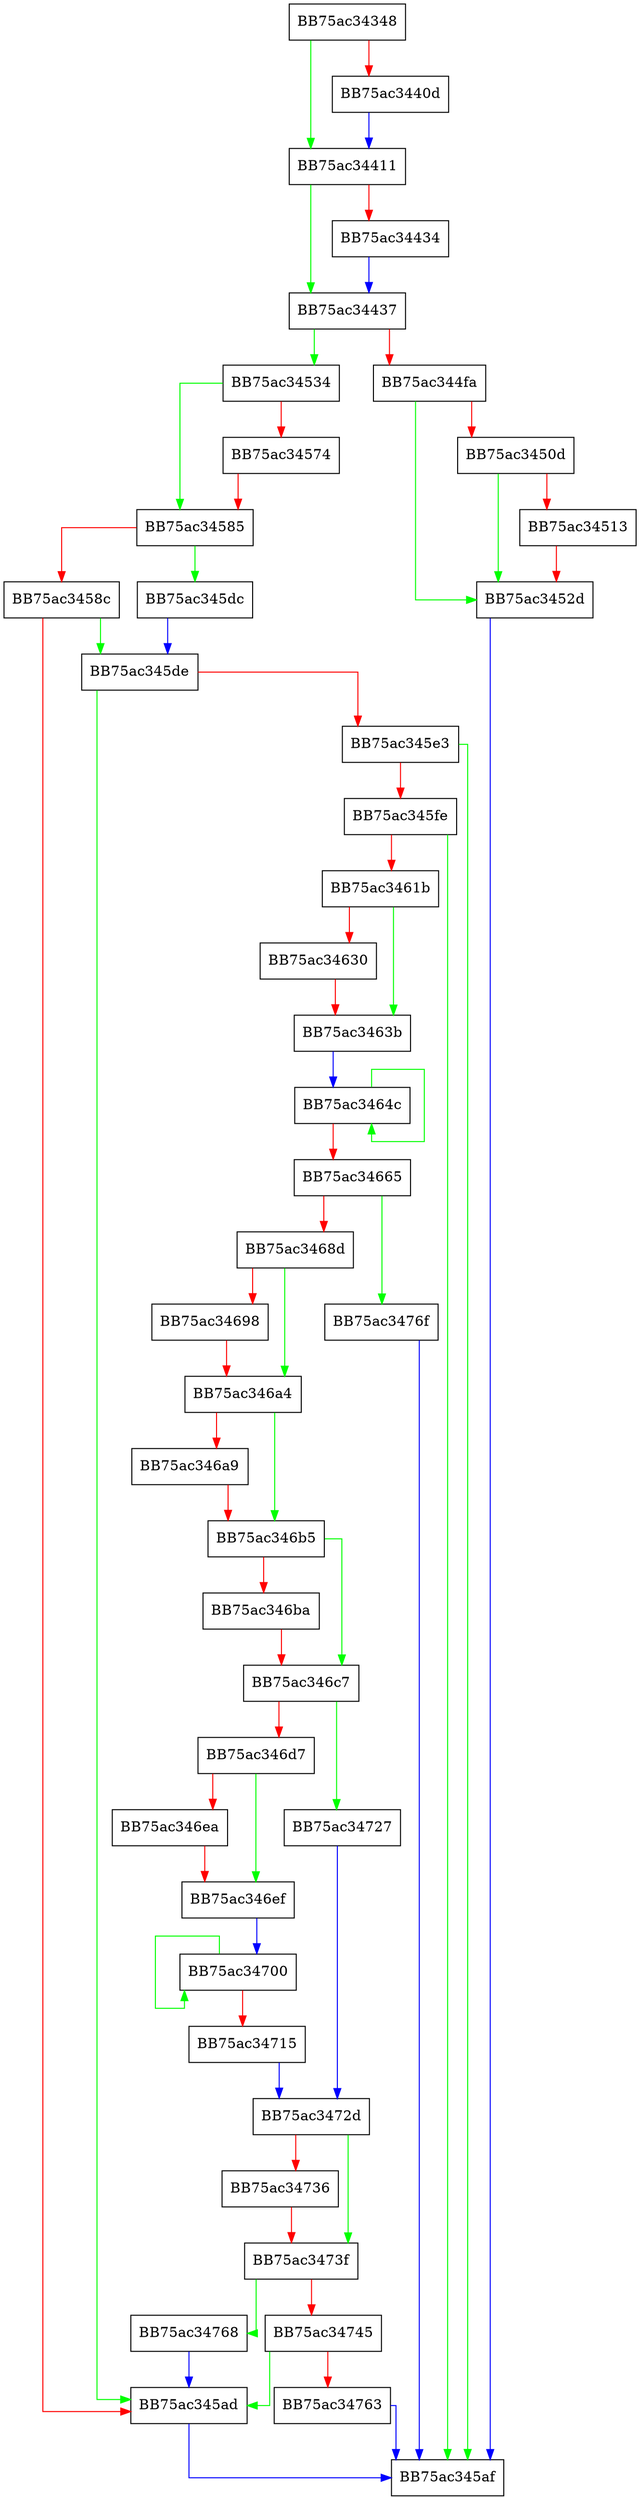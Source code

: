 digraph UpdateHeader {
  node [shape="box"];
  graph [splines=ortho];
  BB75ac34348 -> BB75ac34411 [color="green"];
  BB75ac34348 -> BB75ac3440d [color="red"];
  BB75ac3440d -> BB75ac34411 [color="blue"];
  BB75ac34411 -> BB75ac34437 [color="green"];
  BB75ac34411 -> BB75ac34434 [color="red"];
  BB75ac34434 -> BB75ac34437 [color="blue"];
  BB75ac34437 -> BB75ac34534 [color="green"];
  BB75ac34437 -> BB75ac344fa [color="red"];
  BB75ac344fa -> BB75ac3452d [color="green"];
  BB75ac344fa -> BB75ac3450d [color="red"];
  BB75ac3450d -> BB75ac3452d [color="green"];
  BB75ac3450d -> BB75ac34513 [color="red"];
  BB75ac34513 -> BB75ac3452d [color="red"];
  BB75ac3452d -> BB75ac345af [color="blue"];
  BB75ac34534 -> BB75ac34585 [color="green"];
  BB75ac34534 -> BB75ac34574 [color="red"];
  BB75ac34574 -> BB75ac34585 [color="red"];
  BB75ac34585 -> BB75ac345dc [color="green"];
  BB75ac34585 -> BB75ac3458c [color="red"];
  BB75ac3458c -> BB75ac345de [color="green"];
  BB75ac3458c -> BB75ac345ad [color="red"];
  BB75ac345ad -> BB75ac345af [color="blue"];
  BB75ac345dc -> BB75ac345de [color="blue"];
  BB75ac345de -> BB75ac345ad [color="green"];
  BB75ac345de -> BB75ac345e3 [color="red"];
  BB75ac345e3 -> BB75ac345af [color="green"];
  BB75ac345e3 -> BB75ac345fe [color="red"];
  BB75ac345fe -> BB75ac345af [color="green"];
  BB75ac345fe -> BB75ac3461b [color="red"];
  BB75ac3461b -> BB75ac3463b [color="green"];
  BB75ac3461b -> BB75ac34630 [color="red"];
  BB75ac34630 -> BB75ac3463b [color="red"];
  BB75ac3463b -> BB75ac3464c [color="blue"];
  BB75ac3464c -> BB75ac3464c [color="green"];
  BB75ac3464c -> BB75ac34665 [color="red"];
  BB75ac34665 -> BB75ac3476f [color="green"];
  BB75ac34665 -> BB75ac3468d [color="red"];
  BB75ac3468d -> BB75ac346a4 [color="green"];
  BB75ac3468d -> BB75ac34698 [color="red"];
  BB75ac34698 -> BB75ac346a4 [color="red"];
  BB75ac346a4 -> BB75ac346b5 [color="green"];
  BB75ac346a4 -> BB75ac346a9 [color="red"];
  BB75ac346a9 -> BB75ac346b5 [color="red"];
  BB75ac346b5 -> BB75ac346c7 [color="green"];
  BB75ac346b5 -> BB75ac346ba [color="red"];
  BB75ac346ba -> BB75ac346c7 [color="red"];
  BB75ac346c7 -> BB75ac34727 [color="green"];
  BB75ac346c7 -> BB75ac346d7 [color="red"];
  BB75ac346d7 -> BB75ac346ef [color="green"];
  BB75ac346d7 -> BB75ac346ea [color="red"];
  BB75ac346ea -> BB75ac346ef [color="red"];
  BB75ac346ef -> BB75ac34700 [color="blue"];
  BB75ac34700 -> BB75ac34700 [color="green"];
  BB75ac34700 -> BB75ac34715 [color="red"];
  BB75ac34715 -> BB75ac3472d [color="blue"];
  BB75ac34727 -> BB75ac3472d [color="blue"];
  BB75ac3472d -> BB75ac3473f [color="green"];
  BB75ac3472d -> BB75ac34736 [color="red"];
  BB75ac34736 -> BB75ac3473f [color="red"];
  BB75ac3473f -> BB75ac34768 [color="green"];
  BB75ac3473f -> BB75ac34745 [color="red"];
  BB75ac34745 -> BB75ac345ad [color="green"];
  BB75ac34745 -> BB75ac34763 [color="red"];
  BB75ac34763 -> BB75ac345af [color="blue"];
  BB75ac34768 -> BB75ac345ad [color="blue"];
  BB75ac3476f -> BB75ac345af [color="blue"];
}